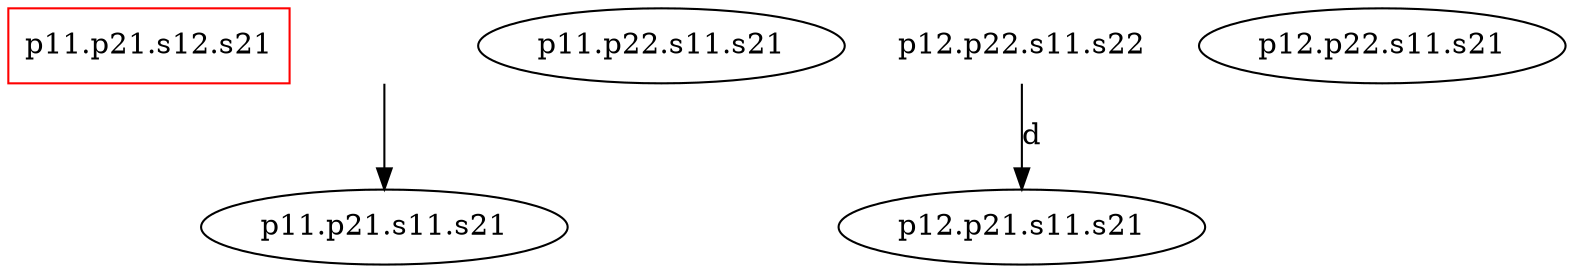 digraph G {
	"p11.p21.s12.s21" [shape=box, color=red];
	"p11.p21.s11.s21" [shape=ellipse];
	"p11.p22.s11.s21" [shape=ellipse];
	"p12.p21.s11.s21" [shape=ellipse];
	"p12.p22.s11.s21" [shape=ellipse];
	"p12.p22.s11.s22" [shape=plaintext];
	"p12.p22.s11.s22" -> "p12.p21.s11.s21" [label="d"];
	init [shape=plaintext, label=""];
	init -> "p11.p21.s11.s21";
}